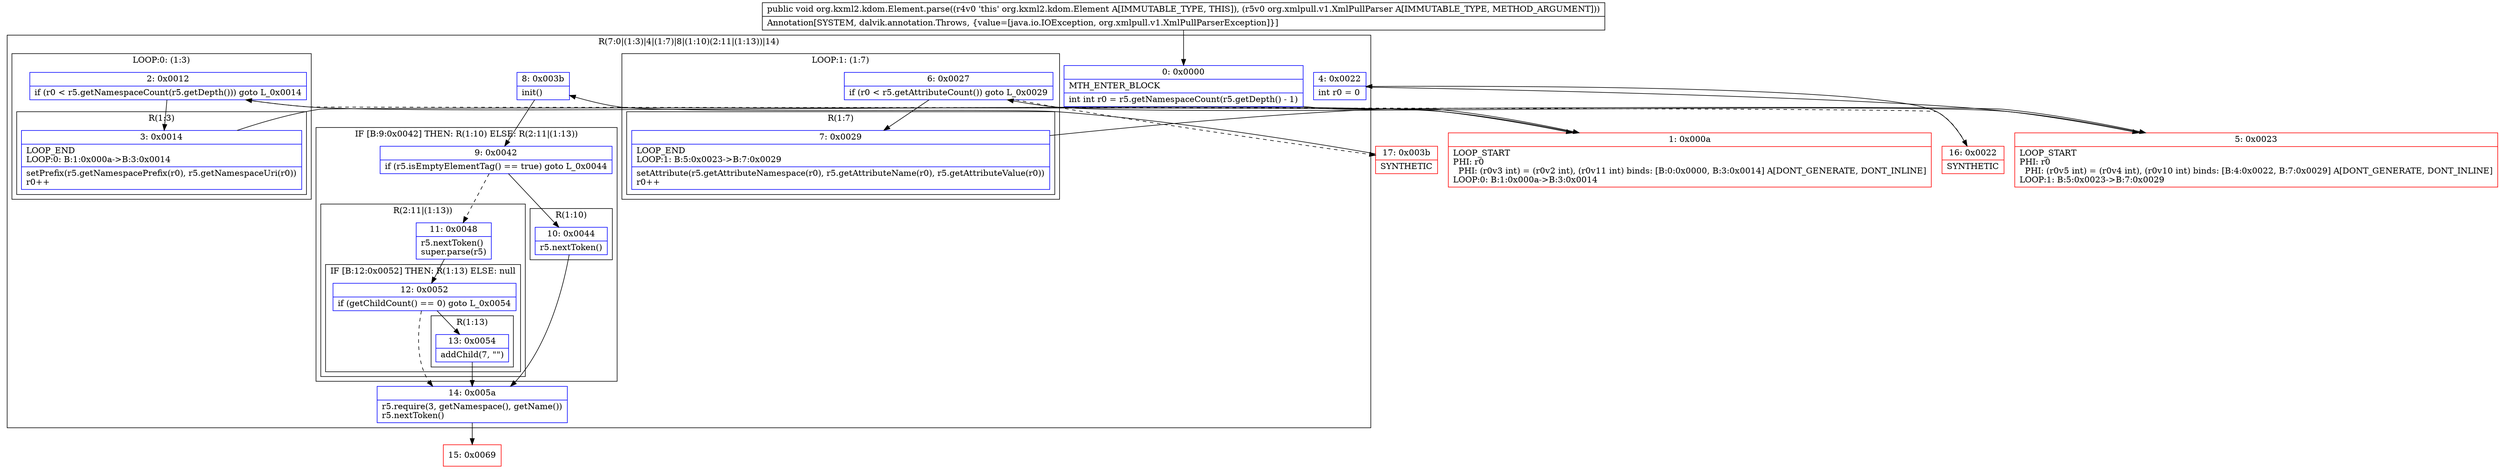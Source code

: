 digraph "CFG fororg.kxml2.kdom.Element.parse(Lorg\/xmlpull\/v1\/XmlPullParser;)V" {
subgraph cluster_Region_2130811470 {
label = "R(7:0|(1:3)|4|(1:7)|8|(1:10)(2:11|(1:13))|14)";
node [shape=record,color=blue];
Node_0 [shape=record,label="{0\:\ 0x0000|MTH_ENTER_BLOCK\l|int int r0 = r5.getNamespaceCount(r5.getDepth() \- 1)\l}"];
subgraph cluster_LoopRegion_510208689 {
label = "LOOP:0: (1:3)";
node [shape=record,color=blue];
Node_2 [shape=record,label="{2\:\ 0x0012|if (r0 \< r5.getNamespaceCount(r5.getDepth())) goto L_0x0014\l}"];
subgraph cluster_Region_646746486 {
label = "R(1:3)";
node [shape=record,color=blue];
Node_3 [shape=record,label="{3\:\ 0x0014|LOOP_END\lLOOP:0: B:1:0x000a\-\>B:3:0x0014\l|setPrefix(r5.getNamespacePrefix(r0), r5.getNamespaceUri(r0))\lr0++\l}"];
}
}
Node_4 [shape=record,label="{4\:\ 0x0022|int r0 = 0\l}"];
subgraph cluster_LoopRegion_1141997918 {
label = "LOOP:1: (1:7)";
node [shape=record,color=blue];
Node_6 [shape=record,label="{6\:\ 0x0027|if (r0 \< r5.getAttributeCount()) goto L_0x0029\l}"];
subgraph cluster_Region_934391928 {
label = "R(1:7)";
node [shape=record,color=blue];
Node_7 [shape=record,label="{7\:\ 0x0029|LOOP_END\lLOOP:1: B:5:0x0023\-\>B:7:0x0029\l|setAttribute(r5.getAttributeNamespace(r0), r5.getAttributeName(r0), r5.getAttributeValue(r0))\lr0++\l}"];
}
}
Node_8 [shape=record,label="{8\:\ 0x003b|init()\l}"];
subgraph cluster_IfRegion_12566233 {
label = "IF [B:9:0x0042] THEN: R(1:10) ELSE: R(2:11|(1:13))";
node [shape=record,color=blue];
Node_9 [shape=record,label="{9\:\ 0x0042|if (r5.isEmptyElementTag() == true) goto L_0x0044\l}"];
subgraph cluster_Region_1783195365 {
label = "R(1:10)";
node [shape=record,color=blue];
Node_10 [shape=record,label="{10\:\ 0x0044|r5.nextToken()\l}"];
}
subgraph cluster_Region_420368189 {
label = "R(2:11|(1:13))";
node [shape=record,color=blue];
Node_11 [shape=record,label="{11\:\ 0x0048|r5.nextToken()\lsuper.parse(r5)\l}"];
subgraph cluster_IfRegion_1694146453 {
label = "IF [B:12:0x0052] THEN: R(1:13) ELSE: null";
node [shape=record,color=blue];
Node_12 [shape=record,label="{12\:\ 0x0052|if (getChildCount() == 0) goto L_0x0054\l}"];
subgraph cluster_Region_424586405 {
label = "R(1:13)";
node [shape=record,color=blue];
Node_13 [shape=record,label="{13\:\ 0x0054|addChild(7, \"\")\l}"];
}
}
}
}
Node_14 [shape=record,label="{14\:\ 0x005a|r5.require(3, getNamespace(), getName())\lr5.nextToken()\l}"];
}
Node_1 [shape=record,color=red,label="{1\:\ 0x000a|LOOP_START\lPHI: r0 \l  PHI: (r0v3 int) = (r0v2 int), (r0v11 int) binds: [B:0:0x0000, B:3:0x0014] A[DONT_GENERATE, DONT_INLINE]\lLOOP:0: B:1:0x000a\-\>B:3:0x0014\l}"];
Node_5 [shape=record,color=red,label="{5\:\ 0x0023|LOOP_START\lPHI: r0 \l  PHI: (r0v5 int) = (r0v4 int), (r0v10 int) binds: [B:4:0x0022, B:7:0x0029] A[DONT_GENERATE, DONT_INLINE]\lLOOP:1: B:5:0x0023\-\>B:7:0x0029\l}"];
Node_15 [shape=record,color=red,label="{15\:\ 0x0069}"];
Node_16 [shape=record,color=red,label="{16\:\ 0x0022|SYNTHETIC\l}"];
Node_17 [shape=record,color=red,label="{17\:\ 0x003b|SYNTHETIC\l}"];
MethodNode[shape=record,label="{public void org.kxml2.kdom.Element.parse((r4v0 'this' org.kxml2.kdom.Element A[IMMUTABLE_TYPE, THIS]), (r5v0 org.xmlpull.v1.XmlPullParser A[IMMUTABLE_TYPE, METHOD_ARGUMENT]))  | Annotation[SYSTEM, dalvik.annotation.Throws, \{value=[java.io.IOException, org.xmlpull.v1.XmlPullParserException]\}]\l}"];
MethodNode -> Node_0;
Node_0 -> Node_1;
Node_2 -> Node_3;
Node_2 -> Node_16[style=dashed];
Node_3 -> Node_1;
Node_4 -> Node_5;
Node_6 -> Node_7;
Node_6 -> Node_17[style=dashed];
Node_7 -> Node_5;
Node_8 -> Node_9;
Node_9 -> Node_10;
Node_9 -> Node_11[style=dashed];
Node_10 -> Node_14;
Node_11 -> Node_12;
Node_12 -> Node_13;
Node_12 -> Node_14[style=dashed];
Node_13 -> Node_14;
Node_14 -> Node_15;
Node_1 -> Node_2;
Node_5 -> Node_6;
Node_16 -> Node_4;
Node_17 -> Node_8;
}

